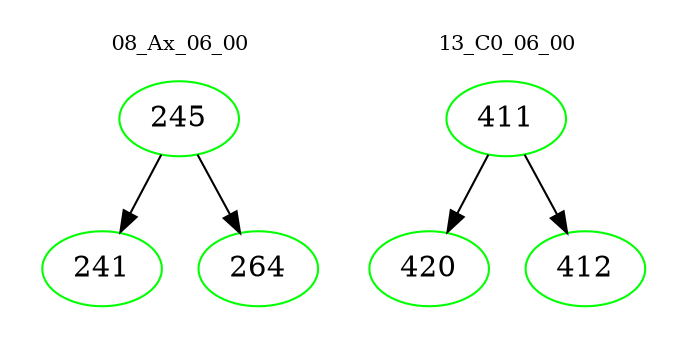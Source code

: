 digraph{
subgraph cluster_0 {
color = white
label = "08_Ax_06_00";
fontsize=10;
T0_245 [label="245", color="green"]
T0_245 -> T0_241 [color="black"]
T0_241 [label="241", color="green"]
T0_245 -> T0_264 [color="black"]
T0_264 [label="264", color="green"]
}
subgraph cluster_1 {
color = white
label = "13_C0_06_00";
fontsize=10;
T1_411 [label="411", color="green"]
T1_411 -> T1_420 [color="black"]
T1_420 [label="420", color="green"]
T1_411 -> T1_412 [color="black"]
T1_412 [label="412", color="green"]
}
}

